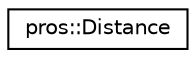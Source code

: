 digraph "Graphical Class Hierarchy"
{
 // LATEX_PDF_SIZE
  edge [fontname="Helvetica",fontsize="10",labelfontname="Helvetica",labelfontsize="10"];
  node [fontname="Helvetica",fontsize="10",shape=record];
  rankdir="LR";
  Node0 [label="pros::Distance",height=0.2,width=0.4,color="black", fillcolor="white", style="filled",URL="$classpros_1_1Distance.html",tooltip=" "];
}
